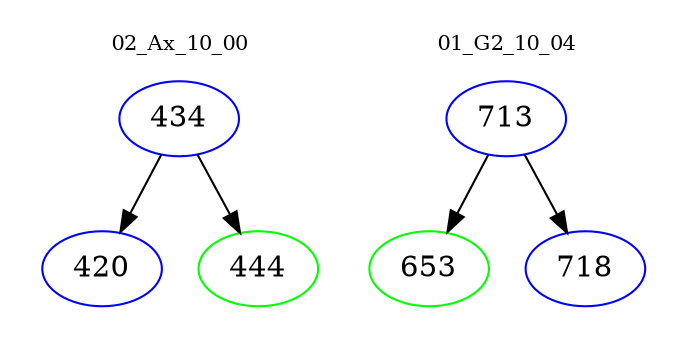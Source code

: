 digraph{
subgraph cluster_0 {
color = white
label = "02_Ax_10_00";
fontsize=10;
T0_434 [label="434", color="blue"]
T0_434 -> T0_420 [color="black"]
T0_420 [label="420", color="blue"]
T0_434 -> T0_444 [color="black"]
T0_444 [label="444", color="green"]
}
subgraph cluster_1 {
color = white
label = "01_G2_10_04";
fontsize=10;
T1_713 [label="713", color="blue"]
T1_713 -> T1_653 [color="black"]
T1_653 [label="653", color="green"]
T1_713 -> T1_718 [color="black"]
T1_718 [label="718", color="blue"]
}
}
